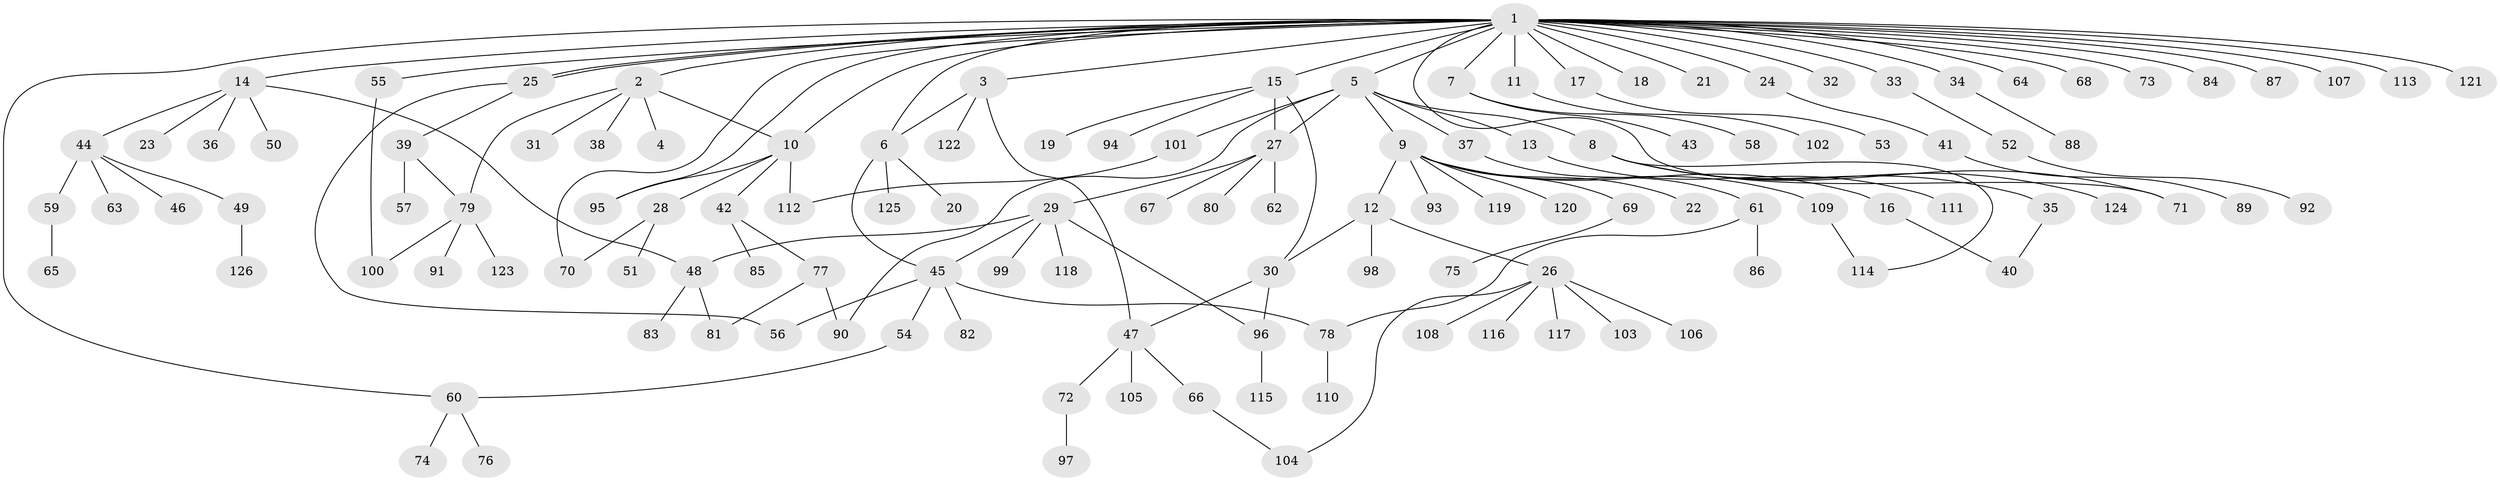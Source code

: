 // coarse degree distribution, {29: 0.01098901098901099, 5: 0.054945054945054944, 3: 0.07692307692307693, 11: 0.01098901098901099, 4: 0.04395604395604396, 2: 0.17582417582417584, 8: 0.01098901098901099, 1: 0.5714285714285714, 7: 0.02197802197802198, 10: 0.01098901098901099, 6: 0.01098901098901099}
// Generated by graph-tools (version 1.1) at 2025/41/03/06/25 10:41:50]
// undirected, 126 vertices, 148 edges
graph export_dot {
graph [start="1"]
  node [color=gray90,style=filled];
  1;
  2;
  3;
  4;
  5;
  6;
  7;
  8;
  9;
  10;
  11;
  12;
  13;
  14;
  15;
  16;
  17;
  18;
  19;
  20;
  21;
  22;
  23;
  24;
  25;
  26;
  27;
  28;
  29;
  30;
  31;
  32;
  33;
  34;
  35;
  36;
  37;
  38;
  39;
  40;
  41;
  42;
  43;
  44;
  45;
  46;
  47;
  48;
  49;
  50;
  51;
  52;
  53;
  54;
  55;
  56;
  57;
  58;
  59;
  60;
  61;
  62;
  63;
  64;
  65;
  66;
  67;
  68;
  69;
  70;
  71;
  72;
  73;
  74;
  75;
  76;
  77;
  78;
  79;
  80;
  81;
  82;
  83;
  84;
  85;
  86;
  87;
  88;
  89;
  90;
  91;
  92;
  93;
  94;
  95;
  96;
  97;
  98;
  99;
  100;
  101;
  102;
  103;
  104;
  105;
  106;
  107;
  108;
  109;
  110;
  111;
  112;
  113;
  114;
  115;
  116;
  117;
  118;
  119;
  120;
  121;
  122;
  123;
  124;
  125;
  126;
  1 -- 2;
  1 -- 3;
  1 -- 5;
  1 -- 6;
  1 -- 7;
  1 -- 10;
  1 -- 11;
  1 -- 14;
  1 -- 15;
  1 -- 17;
  1 -- 18;
  1 -- 21;
  1 -- 24;
  1 -- 25;
  1 -- 25;
  1 -- 32;
  1 -- 33;
  1 -- 34;
  1 -- 55;
  1 -- 60;
  1 -- 64;
  1 -- 68;
  1 -- 70;
  1 -- 71;
  1 -- 73;
  1 -- 84;
  1 -- 87;
  1 -- 95;
  1 -- 107;
  1 -- 113;
  1 -- 121;
  2 -- 4;
  2 -- 10;
  2 -- 31;
  2 -- 38;
  2 -- 79;
  3 -- 6;
  3 -- 47;
  3 -- 122;
  5 -- 8;
  5 -- 9;
  5 -- 13;
  5 -- 27;
  5 -- 37;
  5 -- 90;
  5 -- 101;
  6 -- 20;
  6 -- 45;
  6 -- 125;
  7 -- 43;
  7 -- 58;
  8 -- 35;
  8 -- 71;
  8 -- 114;
  8 -- 124;
  9 -- 12;
  9 -- 16;
  9 -- 22;
  9 -- 69;
  9 -- 93;
  9 -- 109;
  9 -- 119;
  9 -- 120;
  10 -- 28;
  10 -- 42;
  10 -- 95;
  10 -- 112;
  11 -- 102;
  12 -- 26;
  12 -- 30;
  12 -- 98;
  13 -- 111;
  14 -- 23;
  14 -- 36;
  14 -- 44;
  14 -- 48;
  14 -- 50;
  15 -- 19;
  15 -- 27;
  15 -- 30;
  15 -- 94;
  16 -- 40;
  17 -- 53;
  24 -- 41;
  25 -- 39;
  25 -- 56;
  26 -- 103;
  26 -- 104;
  26 -- 106;
  26 -- 108;
  26 -- 116;
  26 -- 117;
  27 -- 29;
  27 -- 62;
  27 -- 67;
  27 -- 80;
  28 -- 51;
  28 -- 70;
  29 -- 45;
  29 -- 48;
  29 -- 96;
  29 -- 99;
  29 -- 118;
  30 -- 47;
  30 -- 96;
  33 -- 52;
  34 -- 88;
  35 -- 40;
  37 -- 61;
  39 -- 57;
  39 -- 79;
  41 -- 89;
  42 -- 77;
  42 -- 85;
  44 -- 46;
  44 -- 49;
  44 -- 59;
  44 -- 63;
  45 -- 54;
  45 -- 56;
  45 -- 78;
  45 -- 82;
  47 -- 66;
  47 -- 72;
  47 -- 105;
  48 -- 81;
  48 -- 83;
  49 -- 126;
  52 -- 92;
  54 -- 60;
  55 -- 100;
  59 -- 65;
  60 -- 74;
  60 -- 76;
  61 -- 78;
  61 -- 86;
  66 -- 104;
  69 -- 75;
  72 -- 97;
  77 -- 81;
  77 -- 90;
  78 -- 110;
  79 -- 91;
  79 -- 100;
  79 -- 123;
  96 -- 115;
  101 -- 112;
  109 -- 114;
}
